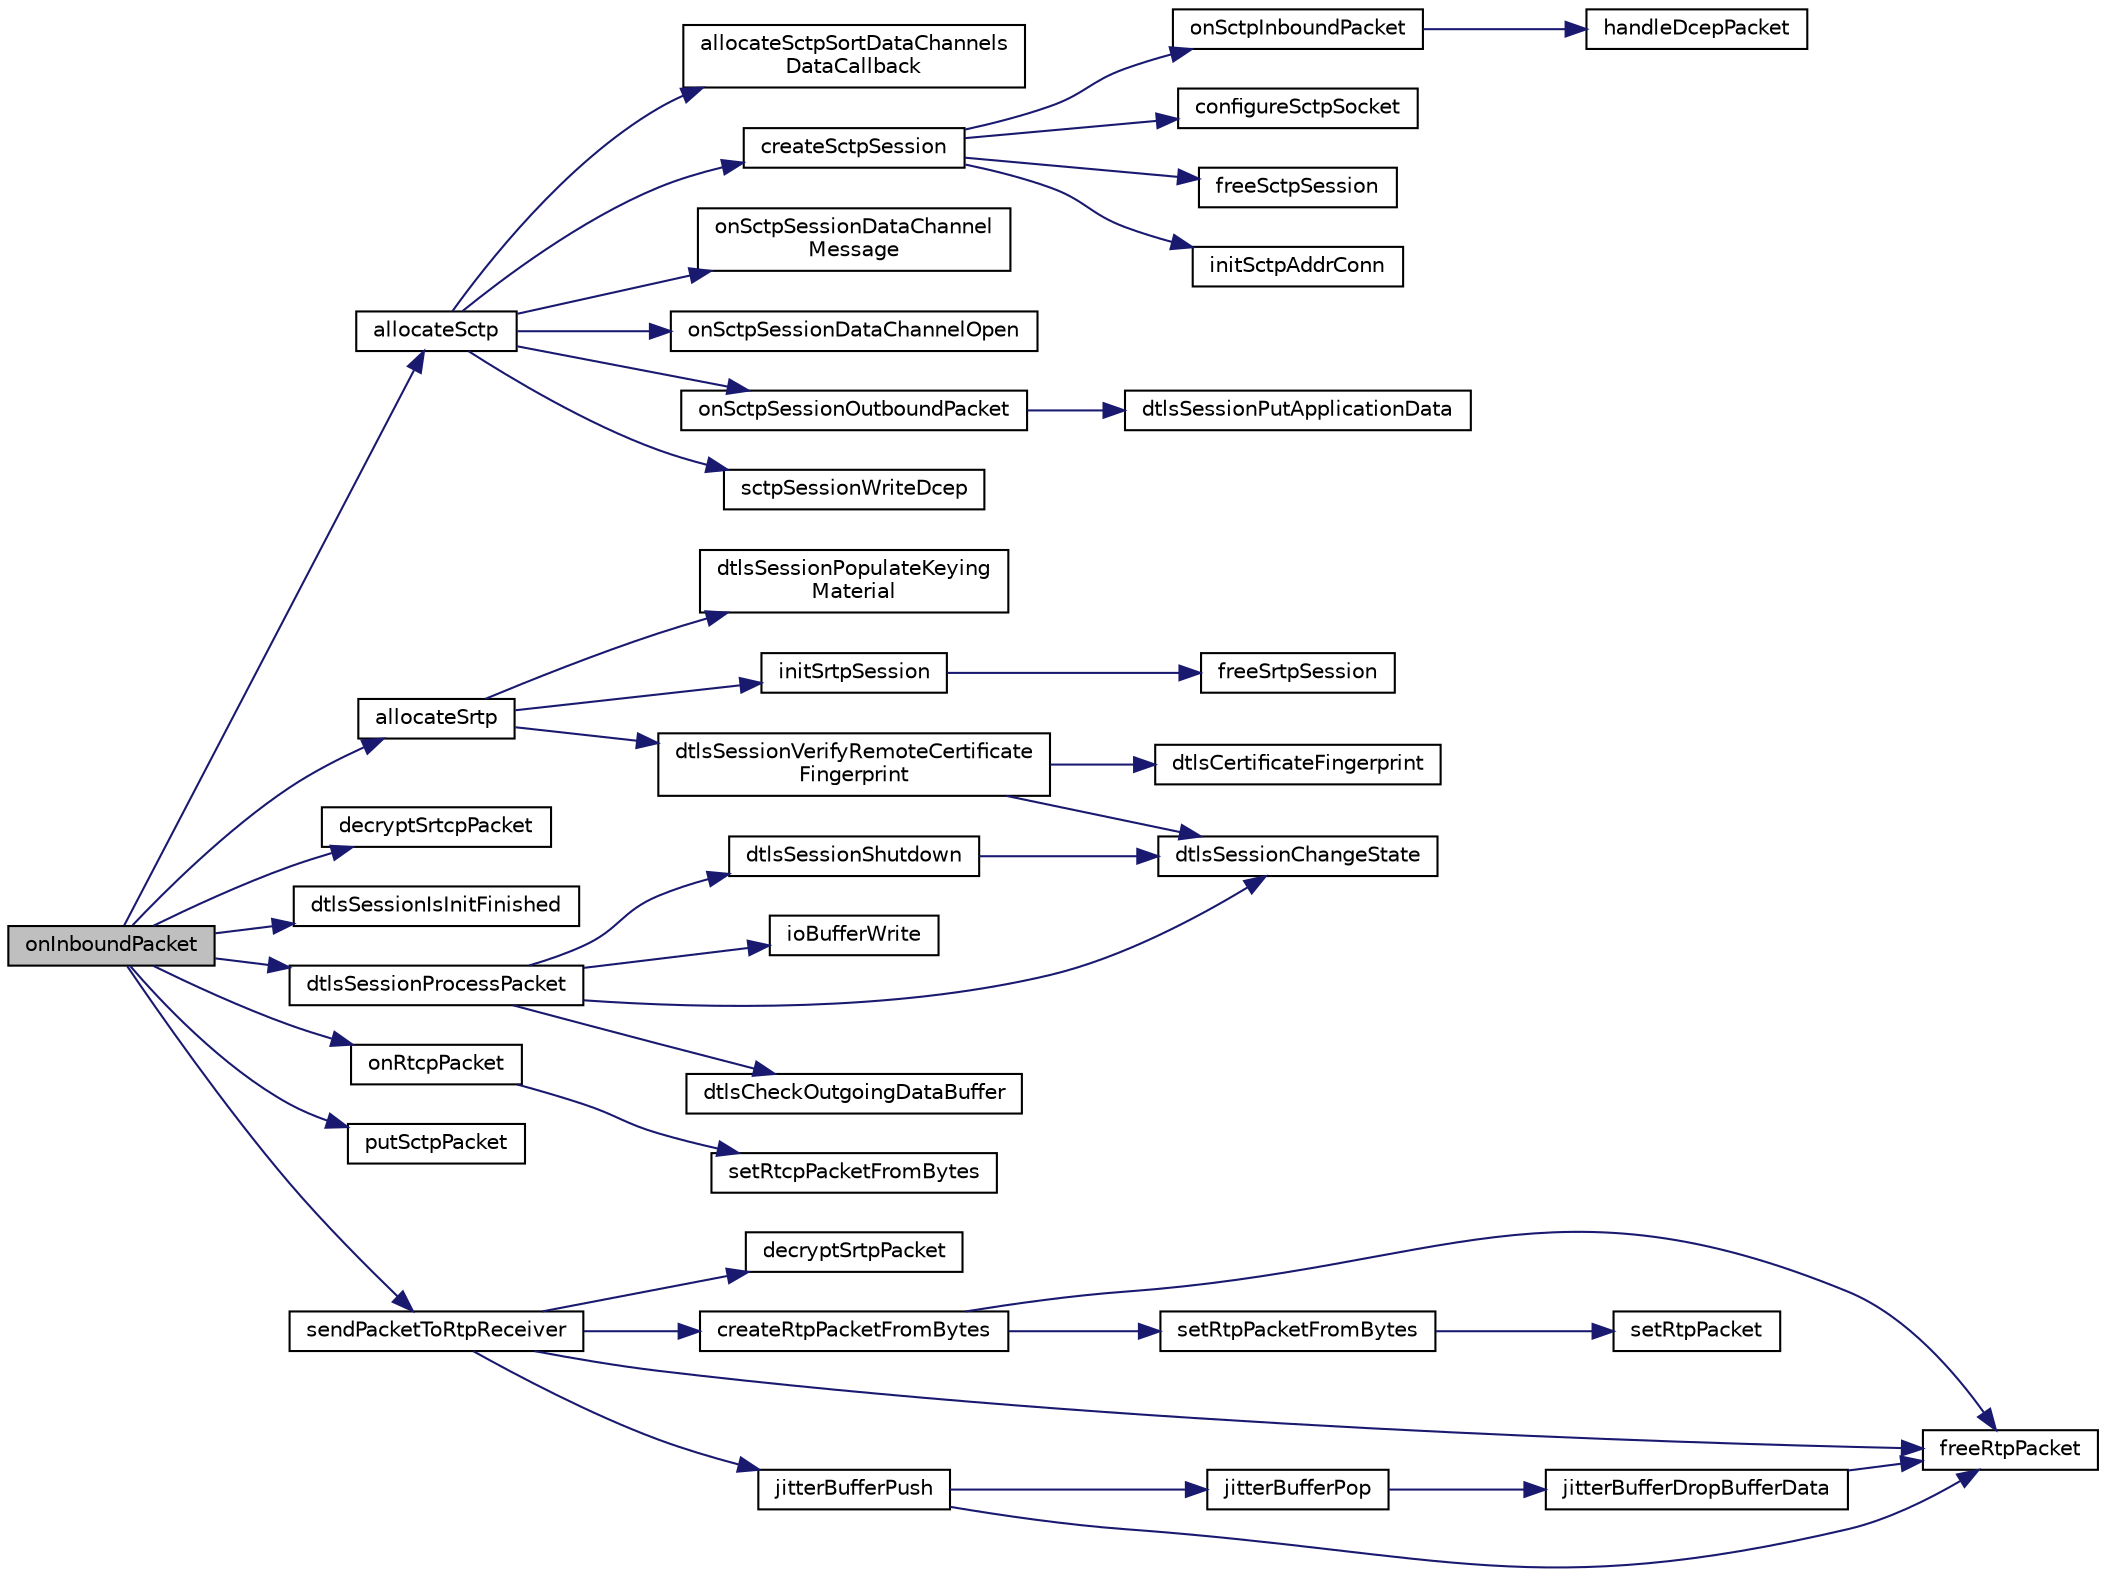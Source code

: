 digraph "onInboundPacket"
{
 // LATEX_PDF_SIZE
  edge [fontname="Helvetica",fontsize="10",labelfontname="Helvetica",labelfontsize="10"];
  node [fontname="Helvetica",fontsize="10",shape=record];
  rankdir="LR";
  Node1 [label="onInboundPacket",height=0.2,width=0.4,color="black", fillcolor="grey75", style="filled", fontcolor="black",tooltip=" "];
  Node1 -> Node2 [color="midnightblue",fontsize="10",style="solid",fontname="Helvetica"];
  Node2 [label="allocateSctp",height=0.2,width=0.4,color="black", fillcolor="white", style="filled",URL="$PeerConnection_8c.html#ab33703d5bce65e69254b4ee999bfec2e",tooltip=" "];
  Node2 -> Node3 [color="midnightblue",fontsize="10",style="solid",fontname="Helvetica"];
  Node3 [label="allocateSctpSortDataChannels\lDataCallback",height=0.2,width=0.4,color="black", fillcolor="white", style="filled",URL="$PeerConnection_8c.html#a5659b5a36c4d6b851b5def2502c5d2d9",tooltip=" "];
  Node2 -> Node4 [color="midnightblue",fontsize="10",style="solid",fontname="Helvetica"];
  Node4 [label="createSctpSession",height=0.2,width=0.4,color="black", fillcolor="white", style="filled",URL="$Sctp_8c.html#aa85f15d7ff49da06d2cb9bf6287338bd",tooltip=" "];
  Node4 -> Node5 [color="midnightblue",fontsize="10",style="solid",fontname="Helvetica"];
  Node5 [label="configureSctpSocket",height=0.2,width=0.4,color="black", fillcolor="white", style="filled",URL="$Sctp_8c.html#a55eca852bfcd8b72d9a2429a23d39886",tooltip=" "];
  Node4 -> Node6 [color="midnightblue",fontsize="10",style="solid",fontname="Helvetica"];
  Node6 [label="freeSctpSession",height=0.2,width=0.4,color="black", fillcolor="white", style="filled",URL="$Sctp_8c.html#a7b4902e766599101f22b2f3ae12c3dd9",tooltip=" "];
  Node4 -> Node7 [color="midnightblue",fontsize="10",style="solid",fontname="Helvetica"];
  Node7 [label="initSctpAddrConn",height=0.2,width=0.4,color="black", fillcolor="white", style="filled",URL="$Sctp_8c.html#a9fd2f5b7216337ea8af7f3fbf0033fa4",tooltip=" "];
  Node4 -> Node8 [color="midnightblue",fontsize="10",style="solid",fontname="Helvetica"];
  Node8 [label="onSctpInboundPacket",height=0.2,width=0.4,color="black", fillcolor="white", style="filled",URL="$Sctp_8c.html#ad5df1b7c8937f4d8fd9aad0892cd9481",tooltip=" "];
  Node8 -> Node9 [color="midnightblue",fontsize="10",style="solid",fontname="Helvetica"];
  Node9 [label="handleDcepPacket",height=0.2,width=0.4,color="black", fillcolor="white", style="filled",URL="$Sctp_8c.html#a8f12cbc92f7a361cec205992aba52480",tooltip=" "];
  Node2 -> Node10 [color="midnightblue",fontsize="10",style="solid",fontname="Helvetica"];
  Node10 [label="onSctpSessionDataChannel\lMessage",height=0.2,width=0.4,color="black", fillcolor="white", style="filled",URL="$PeerConnection_8c.html#a016c7848004c106478e0c74d933bfbee",tooltip=" "];
  Node2 -> Node11 [color="midnightblue",fontsize="10",style="solid",fontname="Helvetica"];
  Node11 [label="onSctpSessionDataChannelOpen",height=0.2,width=0.4,color="black", fillcolor="white", style="filled",URL="$PeerConnection_8c.html#a8e56b6fa0a789f44f8ad59bbb67d1fa9",tooltip=" "];
  Node2 -> Node12 [color="midnightblue",fontsize="10",style="solid",fontname="Helvetica"];
  Node12 [label="onSctpSessionOutboundPacket",height=0.2,width=0.4,color="black", fillcolor="white", style="filled",URL="$PeerConnection_8c.html#a3ffd70ea53a68b15cd6a9c475e4b7d37",tooltip=" "];
  Node12 -> Node13 [color="midnightblue",fontsize="10",style="solid",fontname="Helvetica"];
  Node13 [label="dtlsSessionPutApplicationData",height=0.2,width=0.4,color="black", fillcolor="white", style="filled",URL="$Dtls_8h.html#ad3b6d661f7cb0ec209c19713d499febe",tooltip=" "];
  Node2 -> Node14 [color="midnightblue",fontsize="10",style="solid",fontname="Helvetica"];
  Node14 [label="sctpSessionWriteDcep",height=0.2,width=0.4,color="black", fillcolor="white", style="filled",URL="$Sctp_8c.html#a54a443de35ae75df929a2ef8f7367dd2",tooltip=" "];
  Node1 -> Node15 [color="midnightblue",fontsize="10",style="solid",fontname="Helvetica"];
  Node15 [label="allocateSrtp",height=0.2,width=0.4,color="black", fillcolor="white", style="filled",URL="$PeerConnection_8c.html#a8550d4c65dc37cbff20ac6179ba1a59b",tooltip=" "];
  Node15 -> Node16 [color="midnightblue",fontsize="10",style="solid",fontname="Helvetica"];
  Node16 [label="dtlsSessionPopulateKeying\lMaterial",height=0.2,width=0.4,color="black", fillcolor="white", style="filled",URL="$Dtls_8h.html#a5dd5fea64da282f37889b28bd63a6d1f",tooltip=" "];
  Node15 -> Node17 [color="midnightblue",fontsize="10",style="solid",fontname="Helvetica"];
  Node17 [label="dtlsSessionVerifyRemoteCertificate\lFingerprint",height=0.2,width=0.4,color="black", fillcolor="white", style="filled",URL="$Dtls_8h.html#a5402cdc45e9248b9b3a718e6147dfc93",tooltip=" "];
  Node17 -> Node18 [color="midnightblue",fontsize="10",style="solid",fontname="Helvetica"];
  Node18 [label="dtlsCertificateFingerprint",height=0.2,width=0.4,color="black", fillcolor="white", style="filled",URL="$Dtls__mbedtls_8c.html#aa884d968f928d7c4d9e4a45441cef269",tooltip=" "];
  Node17 -> Node19 [color="midnightblue",fontsize="10",style="solid",fontname="Helvetica"];
  Node19 [label="dtlsSessionChangeState",height=0.2,width=0.4,color="black", fillcolor="white", style="filled",URL="$Dtls_8c.html#ac7d96e418743c4a3c14e2e766340734c",tooltip=" "];
  Node15 -> Node20 [color="midnightblue",fontsize="10",style="solid",fontname="Helvetica"];
  Node20 [label="initSrtpSession",height=0.2,width=0.4,color="black", fillcolor="white", style="filled",URL="$SrtpSession_8c.html#a8bb9447fb02c3bd23c4a849e95d9233f",tooltip=" "];
  Node20 -> Node21 [color="midnightblue",fontsize="10",style="solid",fontname="Helvetica"];
  Node21 [label="freeSrtpSession",height=0.2,width=0.4,color="black", fillcolor="white", style="filled",URL="$SrtpSession_8c.html#a2aee174624da64c0e3d5d7638cd8b196",tooltip=" "];
  Node1 -> Node22 [color="midnightblue",fontsize="10",style="solid",fontname="Helvetica"];
  Node22 [label="decryptSrtcpPacket",height=0.2,width=0.4,color="black", fillcolor="white", style="filled",URL="$SrtpSession_8c.html#afe512a0cab224a349acd9e358c39ff0e",tooltip=" "];
  Node1 -> Node23 [color="midnightblue",fontsize="10",style="solid",fontname="Helvetica"];
  Node23 [label="dtlsSessionIsInitFinished",height=0.2,width=0.4,color="black", fillcolor="white", style="filled",URL="$Dtls_8h.html#acd4610185ca93ee03a9928c95c384e23",tooltip=" "];
  Node1 -> Node24 [color="midnightblue",fontsize="10",style="solid",fontname="Helvetica"];
  Node24 [label="dtlsSessionProcessPacket",height=0.2,width=0.4,color="black", fillcolor="white", style="filled",URL="$Dtls_8h.html#a9644465349276ea0504368f46931772a",tooltip=" "];
  Node24 -> Node25 [color="midnightblue",fontsize="10",style="solid",fontname="Helvetica"];
  Node25 [label="dtlsCheckOutgoingDataBuffer",height=0.2,width=0.4,color="black", fillcolor="white", style="filled",URL="$Dtls__openssl_8c.html#a82fa98f2c2ddff7d94b60f84ef212a15",tooltip=" "];
  Node24 -> Node19 [color="midnightblue",fontsize="10",style="solid",fontname="Helvetica"];
  Node24 -> Node26 [color="midnightblue",fontsize="10",style="solid",fontname="Helvetica"];
  Node26 [label="dtlsSessionShutdown",height=0.2,width=0.4,color="black", fillcolor="white", style="filled",URL="$Dtls__mbedtls_8c.html#a1fc56b3d164da5001e7fdd9463e0a281",tooltip=" "];
  Node26 -> Node19 [color="midnightblue",fontsize="10",style="solid",fontname="Helvetica"];
  Node24 -> Node27 [color="midnightblue",fontsize="10",style="solid",fontname="Helvetica"];
  Node27 [label="ioBufferWrite",height=0.2,width=0.4,color="black", fillcolor="white", style="filled",URL="$IOBuffer_8c.html#a1fd767c00239c83072309f23641b22f6",tooltip=" "];
  Node1 -> Node28 [color="midnightblue",fontsize="10",style="solid",fontname="Helvetica"];
  Node28 [label="onRtcpPacket",height=0.2,width=0.4,color="black", fillcolor="white", style="filled",URL="$Rtcp_8c.html#aaaf444db910596fed5abe9a8518b68f1",tooltip=" "];
  Node28 -> Node29 [color="midnightblue",fontsize="10",style="solid",fontname="Helvetica"];
  Node29 [label="setRtcpPacketFromBytes",height=0.2,width=0.4,color="black", fillcolor="white", style="filled",URL="$RtcpPacket_8c.html#a867a4f705a43d9e0bf6a238be3de934b",tooltip=" "];
  Node1 -> Node30 [color="midnightblue",fontsize="10",style="solid",fontname="Helvetica"];
  Node30 [label="putSctpPacket",height=0.2,width=0.4,color="black", fillcolor="white", style="filled",URL="$Sctp_8c.html#a9d53411b7863f771c3f8cff564423440",tooltip=" "];
  Node1 -> Node31 [color="midnightblue",fontsize="10",style="solid",fontname="Helvetica"];
  Node31 [label="sendPacketToRtpReceiver",height=0.2,width=0.4,color="black", fillcolor="white", style="filled",URL="$PeerConnection_8c.html#ac7dfeca3237caae871b6cd2e0e50c73e",tooltip=" "];
  Node31 -> Node32 [color="midnightblue",fontsize="10",style="solid",fontname="Helvetica"];
  Node32 [label="createRtpPacketFromBytes",height=0.2,width=0.4,color="black", fillcolor="white", style="filled",URL="$RtpPacket_8c.html#a14ddfcfb8e5d665343585881c1aeac65",tooltip=" "];
  Node32 -> Node33 [color="midnightblue",fontsize="10",style="solid",fontname="Helvetica"];
  Node33 [label="freeRtpPacket",height=0.2,width=0.4,color="black", fillcolor="white", style="filled",URL="$RtpPacket_8c.html#af5c0526f452ce354c0f92497668f5ad9",tooltip=" "];
  Node32 -> Node34 [color="midnightblue",fontsize="10",style="solid",fontname="Helvetica"];
  Node34 [label="setRtpPacketFromBytes",height=0.2,width=0.4,color="black", fillcolor="white", style="filled",URL="$RtpPacket_8c.html#ada25ad6c790ab2cea8b42ee2e9cbac87",tooltip=" "];
  Node34 -> Node35 [color="midnightblue",fontsize="10",style="solid",fontname="Helvetica"];
  Node35 [label="setRtpPacket",height=0.2,width=0.4,color="black", fillcolor="white", style="filled",URL="$RtpPacket_8c.html#a37d0e3e5a7de3f4b175d172c4673ab0a",tooltip=" "];
  Node31 -> Node36 [color="midnightblue",fontsize="10",style="solid",fontname="Helvetica"];
  Node36 [label="decryptSrtpPacket",height=0.2,width=0.4,color="black", fillcolor="white", style="filled",URL="$SrtpSession_8c.html#a9712925549a41476ca2b3e2da881cc57",tooltip=" "];
  Node31 -> Node33 [color="midnightblue",fontsize="10",style="solid",fontname="Helvetica"];
  Node31 -> Node37 [color="midnightblue",fontsize="10",style="solid",fontname="Helvetica"];
  Node37 [label="jitterBufferPush",height=0.2,width=0.4,color="black", fillcolor="white", style="filled",URL="$JitterBuffer_8c.html#a3698c62de5f63baf09c350078af5301c",tooltip=" "];
  Node37 -> Node33 [color="midnightblue",fontsize="10",style="solid",fontname="Helvetica"];
  Node37 -> Node38 [color="midnightblue",fontsize="10",style="solid",fontname="Helvetica"];
  Node38 [label="jitterBufferPop",height=0.2,width=0.4,color="black", fillcolor="white", style="filled",URL="$JitterBuffer_8c.html#acb4fec73c43d2ef0755b93d184ea2590",tooltip=" "];
  Node38 -> Node39 [color="midnightblue",fontsize="10",style="solid",fontname="Helvetica"];
  Node39 [label="jitterBufferDropBufferData",height=0.2,width=0.4,color="black", fillcolor="white", style="filled",URL="$JitterBuffer_8c.html#a825c3656f8f6466c66eccb89f9745814",tooltip=" "];
  Node39 -> Node33 [color="midnightblue",fontsize="10",style="solid",fontname="Helvetica"];
}
